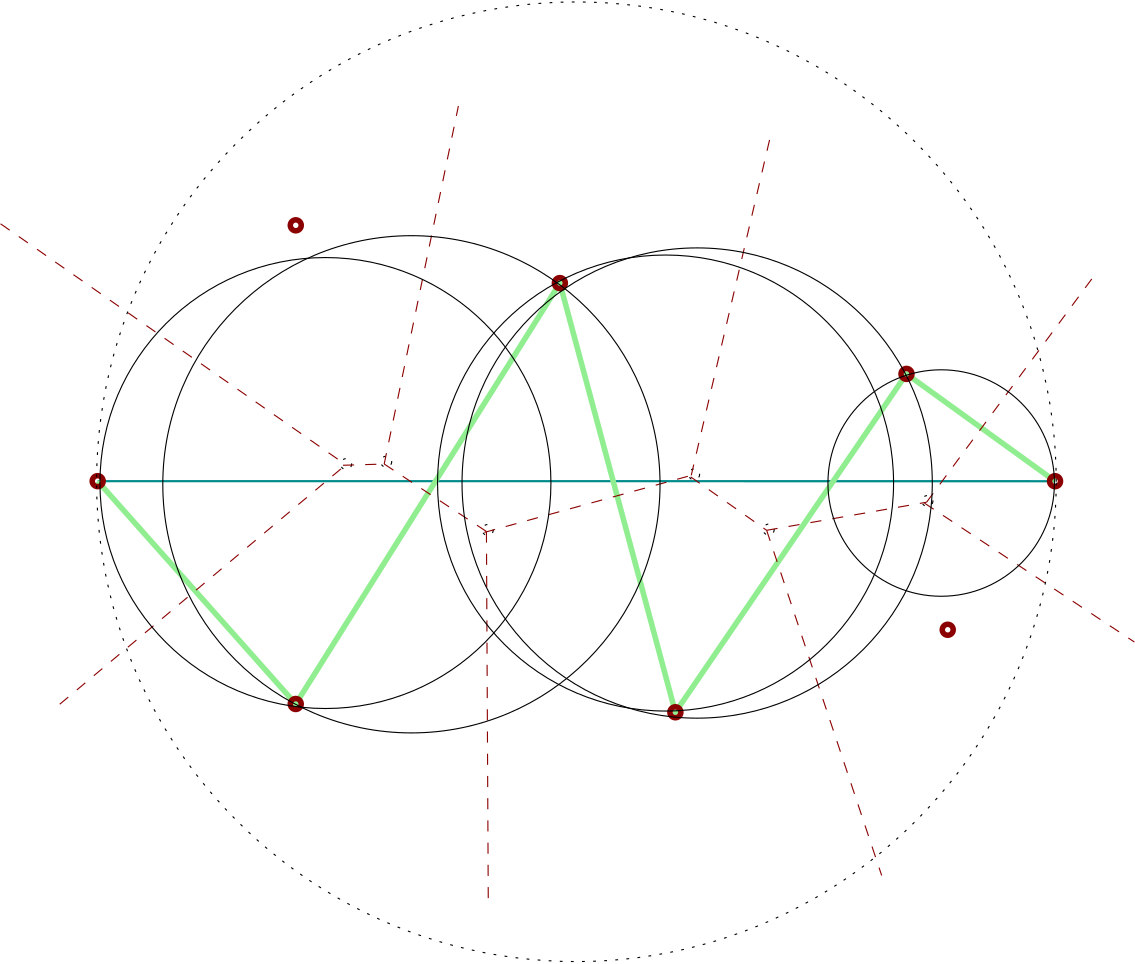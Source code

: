 <?xml version="1.0"?>
<!DOCTYPE ipe SYSTEM "ipe.dtd">
<ipe version="70010" creator="Ipe 7.0.10">
<info created="D:20130320200434" modified="D:20130514155644"/>
<ipestyle name="basic">
<symbol name="arrow/arc(spx)">
<path stroke="sym-stroke" fill="sym-stroke" pen="sym-pen">
0 0 m
-1 0.333 l
-1 -0.333 l
h
</path>
</symbol>
<symbol name="arrow/farc(spx)">
<path stroke="sym-stroke" fill="white" pen="sym-pen">
0 0 m
-1 0.333 l
-1 -0.333 l
h
</path>
</symbol>
<symbol name="mark/circle(sx)" transformations="translations">
<path fill="sym-stroke">
0.6 0 0 0.6 0 0 e
0.4 0 0 0.4 0 0 e
</path>
</symbol>
<symbol name="mark/disk(sx)" transformations="translations">
<path fill="sym-stroke">
0.6 0 0 0.6 0 0 e
</path>
</symbol>
<symbol name="mark/fdisk(sfx)" transformations="translations">
<group>
<path fill="sym-stroke" fillrule="eofill">
0.6 0 0 0.6 0 0 e
0.4 0 0 0.4 0 0 e
</path>
<path fill="sym-fill">
0.4 0 0 0.4 0 0 e
</path>
</group>
</symbol>
<symbol name="mark/box(sx)" transformations="translations">
<path fill="sym-stroke" fillrule="eofill">
-0.6 -0.6 m
0.6 -0.6 l
0.6 0.6 l
-0.6 0.6 l
h
-0.4 -0.4 m
0.4 -0.4 l
0.4 0.4 l
-0.4 0.4 l
h
</path>
</symbol>
<symbol name="mark/square(sx)" transformations="translations">
<path fill="sym-stroke">
-0.6 -0.6 m
0.6 -0.6 l
0.6 0.6 l
-0.6 0.6 l
h
</path>
</symbol>
<symbol name="mark/fsquare(sfx)" transformations="translations">
<group>
<path fill="sym-stroke" fillrule="eofill">
-0.6 -0.6 m
0.6 -0.6 l
0.6 0.6 l
-0.6 0.6 l
h
-0.4 -0.4 m
0.4 -0.4 l
0.4 0.4 l
-0.4 0.4 l
h
</path>
<path fill="sym-fill">
-0.4 -0.4 m
0.4 -0.4 l
0.4 0.4 l
-0.4 0.4 l
h
</path>
</group>
</symbol>
<symbol name="mark/cross(sx)" transformations="translations">
<group>
<path fill="sym-stroke">
-0.43 -0.57 m
0.57 0.43 l
0.43 0.57 l
-0.57 -0.43 l
h
</path>
<path fill="sym-stroke">
-0.43 0.57 m
0.57 -0.43 l
0.43 -0.57 l
-0.57 0.43 l
h
</path>
</group>
</symbol>
<symbol name="arrow/fnormal(spx)">
<path stroke="sym-stroke" fill="white" pen="sym-pen">
0 0 m
-1 0.333 l
-1 -0.333 l
h
</path>
</symbol>
<symbol name="arrow/pointed(spx)">
<path stroke="sym-stroke" fill="sym-stroke" pen="sym-pen">
0 0 m
-1 0.333 l
-0.8 0 l
-1 -0.333 l
h
</path>
</symbol>
<symbol name="arrow/fpointed(spx)">
<path stroke="sym-stroke" fill="white" pen="sym-pen">
0 0 m
-1 0.333 l
-0.8 0 l
-1 -0.333 l
h
</path>
</symbol>
<symbol name="arrow/linear(spx)">
<path stroke="sym-stroke" pen="sym-pen">
-1 0.333 m
0 0 l
-1 -0.333 l
</path>
</symbol>
<symbol name="arrow/fdouble(spx)">
<path stroke="sym-stroke" fill="white" pen="sym-pen">
0 0 m
-1 0.333 l
-1 -0.333 l
h
-1 0 m
-2 0.333 l
-2 -0.333 l
h
</path>
</symbol>
<symbol name="arrow/double(spx)">
<path stroke="sym-stroke" fill="sym-stroke" pen="sym-pen">
0 0 m
-1 0.333 l
-1 -0.333 l
h
-1 0 m
-2 0.333 l
-2 -0.333 l
h
</path>
</symbol>
<pen name="heavier" value="0.8"/>
<pen name="fat" value="1.2"/>
<pen name="ultrafat" value="2"/>
<symbolsize name="large" value="5"/>
<symbolsize name="small" value="2"/>
<symbolsize name="tiny" value="1.1"/>
<arrowsize name="large" value="10"/>
<arrowsize name="small" value="5"/>
<arrowsize name="tiny" value="3"/>
<color name="red" value="1 0 0"/>
<color name="green" value="0 1 0"/>
<color name="blue" value="0 0 1"/>
<color name="yellow" value="1 1 0"/>
<color name="orange" value="1 0.647 0"/>
<color name="gold" value="1 0.843 0"/>
<color name="purple" value="0.627 0.125 0.941"/>
<color name="gray" value="0.745"/>
<color name="brown" value="0.647 0.165 0.165"/>
<color name="navy" value="0 0 0.502"/>
<color name="pink" value="1 0.753 0.796"/>
<color name="seagreen" value="0.18 0.545 0.341"/>
<color name="turquoise" value="0.251 0.878 0.816"/>
<color name="violet" value="0.933 0.51 0.933"/>
<color name="darkblue" value="0 0 0.545"/>
<color name="darkcyan" value="0 0.545 0.545"/>
<color name="darkgray" value="0.663"/>
<color name="darkgreen" value="0 0.392 0"/>
<color name="darkmagenta" value="0.545 0 0.545"/>
<color name="darkorange" value="1 0.549 0"/>
<color name="darkred" value="0.545 0 0"/>
<color name="lightblue" value="0.678 0.847 0.902"/>
<color name="lightcyan" value="0.878 1 1"/>
<color name="lightgray" value="0.827"/>
<color name="lightgreen" value="0.565 0.933 0.565"/>
<color name="lightyellow" value="1 1 0.878"/>
<dashstyle name="dashed" value="[4] 0"/>
<dashstyle name="dotted" value="[1 3] 0"/>
<dashstyle name="dash dotted" value="[4 2 1 2] 0"/>
<dashstyle name="dash dot dotted" value="[4 2 1 2 1 2] 0"/>
<textsize name="large" value="\large"/>
<textsize name="small" value="\small"/>
<textsize name="tiny" value="\tiny"/>
<textsize name="Large" value="\Large"/>
<textsize name="LARGE" value="\LARGE"/>
<textsize name="huge" value="\huge"/>
<textsize name="Huge" value="\Huge"/>
<textsize name="footnote" value="\footnotesize"/>
<textstyle name="center" begin="\begin{center}" end="\end{center}"/>
<textstyle name="itemize" begin="\begin{itemize}" end="\end{itemize}"/>
<textstyle name="item" begin="\begin{itemize}\item{}" end="\end{itemize}"/>
<gridsize name="4 pts" value="4"/>
<gridsize name="8 pts (~3 mm)" value="8"/>
<gridsize name="16 pts (~6 mm)" value="16"/>
<gridsize name="32 pts (~12 mm)" value="32"/>
<gridsize name="10 pts (~3.5 mm)" value="10"/>
<gridsize name="20 pts (~7 mm)" value="20"/>
<gridsize name="14 pts (~5 mm)" value="14"/>
<gridsize name="28 pts (~10 mm)" value="28"/>
<gridsize name="56 pts (~20 mm)" value="56"/>
<anglesize name="90 deg" value="90"/>
<anglesize name="60 deg" value="60"/>
<anglesize name="45 deg" value="45"/>
<anglesize name="30 deg" value="30"/>
<anglesize name="22.5 deg" value="22.5"/>
<tiling name="falling" angle="-60" step="4" width="1"/>
<tiling name="rising" angle="30" step="4" width="1"/>
</ipestyle>
<page>
<layer name="alpha"/>
<view layers="alpha" active="alpha"/>
<path layer="alpha" matrix="0.928452 -0.371452 0.371452 0.928452 -215.986 148.921" stroke="darkcyan" pen="heavier">
128 576 m
448 704 l
</path>
<path matrix="0.928452 -0.371452 0.371452 0.928452 -126.537 155.058" stroke="black" dash="dotted">
1.97094 0 0 1.97094 128 576 e
</path>
<path matrix="0.928452 -0.371452 0.371452 0.928452 82.7263 141.76" stroke="black" dash="dotted">
1.97094 0 0 1.97094 128 576 e
</path>
<path matrix="0.928452 -0.371452 0.371452 0.928452 25.5882 131.479" stroke="black" dash="dotted">
1.97094 0 0 1.97094 128 576 e
</path>
<path matrix="0.928452 -0.371452 0.371452 0.928452 -1.26423 151.335" stroke="black" dash="dotted">
1.97094 0 0 1.97094 128 576 e
</path>
<path matrix="0.928452 -0.371452 0.371452 0.928452 -75.5442 131.343" stroke="black" dash="dotted">
1.97094 0 0 1.97094 128 576 e
</path>
<path matrix="0.928452 -0.371452 0.371452 0.928452 -112.11 155.914" stroke="black" dash="dotted">
1.97094 0 0 1.97094 128 576 e
</path>
<path matrix="0.928452 -0.371452 0.371452 0.928452 -215.986 148.921" stroke="lightgreen" pen="ultrafat">
128 576 m
224 528 l
256 704 l
352 576 l
384 720 l
448 704 l
</path>
<group>
<path matrix="0.928452 -0.371452 0.371452 0.928452 -215.986 148.921" stroke="darkred" dash="dashed">
61.1262 649.028 m
208.463 614.709 l
</path>
<path matrix="0.928452 -0.371452 0.371452 0.928452 -215.986 148.921" stroke="darkred" dash="dashed">
145.15 496.365 m
208.463 614.117 l
208.463 614.117 l
</path>
<path matrix="0.928452 -0.371452 0.371452 0.928452 -215.986 148.921" stroke="darkred" dash="dashed">
207.872 614.117 m
221.481 620.034 l
</path>
<path matrix="0.928452 -0.371452 0.371452 0.928452 -215.986 148.921" stroke="darkred" dash="dashed">
221.481 620.034 m
198.404 749.62 l
</path>
<path matrix="0.928452 -0.371452 0.371452 0.928452 -215.986 148.921" stroke="darkred" dash="dashed">
221.481 620.034 m
264.676 611.158 l
264.676 611.158 l
</path>
<path matrix="0.928452 -0.371452 0.371452 0.928452 -215.986 148.921" stroke="darkred" dash="dashed">
264.676 611.158 m
314.381 488.673 l
314.381 488.673 l
</path>
<path matrix="0.928452 -0.371452 0.371452 0.928452 -215.986 148.921" stroke="darkred" dash="dashed">
264.085 610.566 m
325.623 657.312 l
</path>
<path matrix="0.928452 -0.371452 0.371452 0.928452 -215.986 148.921" stroke="darkred" dash="dashed">
325.623 657.312 m
306.688 781.572 l
306.688 781.572 l
</path>
<path matrix="0.928452 -0.371452 0.371452 0.928452 -215.986 148.921" stroke="darkred" dash="dashed">
325.623 656.72 m
358.168 649.028 l
</path>
<path matrix="0.928452 -0.371452 0.371452 0.928452 -215.986 148.921" stroke="darkred" dash="dashed">
358.168 649.028 m
407.872 679.797 l
</path>
<path matrix="0.928452 -0.371452 0.371452 0.928452 -215.986 148.921" stroke="darkred" dash="dashed">
407.872 679.797 m
433.316 776.839 l
</path>
<path matrix="0.928452 -0.371452 0.371452 0.928452 -215.986 148.921" stroke="darkred" dash="dashed">
407.28 679.206 m
496.037 660.862 l
</path>
<path matrix="0.928452 -0.371452 0.371452 0.928452 -215.986 148.921" stroke="darkred" dash="dashed">
358.168 649.028 m
442.783 549.028 l
</path>
</group>
<group>
<path matrix="0.928452 -0.371452 0.371452 0.928452 -215.986 148.921" stroke="darkred" pen="ultrafat">
1.97094 0 0 1.97094 128 576 e
</path>
<path matrix="0.928452 -0.371452 0.371452 0.928452 128.665 148.899" stroke="darkred" pen="ultrafat">
1.97094 0 0 1.97094 128 576 e
</path>
<path matrix="0.928452 -0.371452 0.371452 0.928452 75.1871 187.527" stroke="darkred" pen="ultrafat">
1.97094 0 0 1.97094 128 576 e
</path>
<path matrix="0.928452 -0.371452 0.371452 0.928452 -49.598 220.217" stroke="darkred" pen="ultrafat">
1.97094 0 0 1.97094 128 576 e
</path>
<path matrix="0.928452 -0.371452 0.371452 0.928452 -144.673 241.022" stroke="darkred" pen="ultrafat">
1.97094 0 0 1.97094 128 576 e
</path>
<path matrix="0.928452 -0.371452 0.371452 0.928452 -144.684 68.6964" stroke="darkred" pen="ultrafat">
1.97094 0 0 1.97094 128 576 e
</path>
<path matrix="0.928452 -0.371452 0.371452 0.928452 -8.01251 65.7162" stroke="darkred" pen="ultrafat">
1.97094 0 0 1.97094 128 576 e
</path>
<path matrix="0.928452 -0.371452 0.371452 0.928452 90.0366 95.4209" stroke="darkred" pen="ultrafat">
1.97094 0 0 1.97094 128 576 e
</path>
</group>
<path stroke="black" dash="dotted">
172.736 0 0 172.736 289.159 635.941 e
</path>
<path stroke="black">
81.1741 0 0 81.1741 198.809 635.485 e
</path>
<path stroke="black">
89.5024 0 0 89.5024 229.76 635.03 e
</path>
<path stroke="black">
82.0827 0 0 82.0827 321.249 635.485 e
</path>
<path stroke="black">
84.6474 0 0 84.6474 332.628 635.485 e
</path>
<path stroke="black">
40.7647 0 0 40.7647 420.475 635.485 e
</path>
</page>
</ipe>
